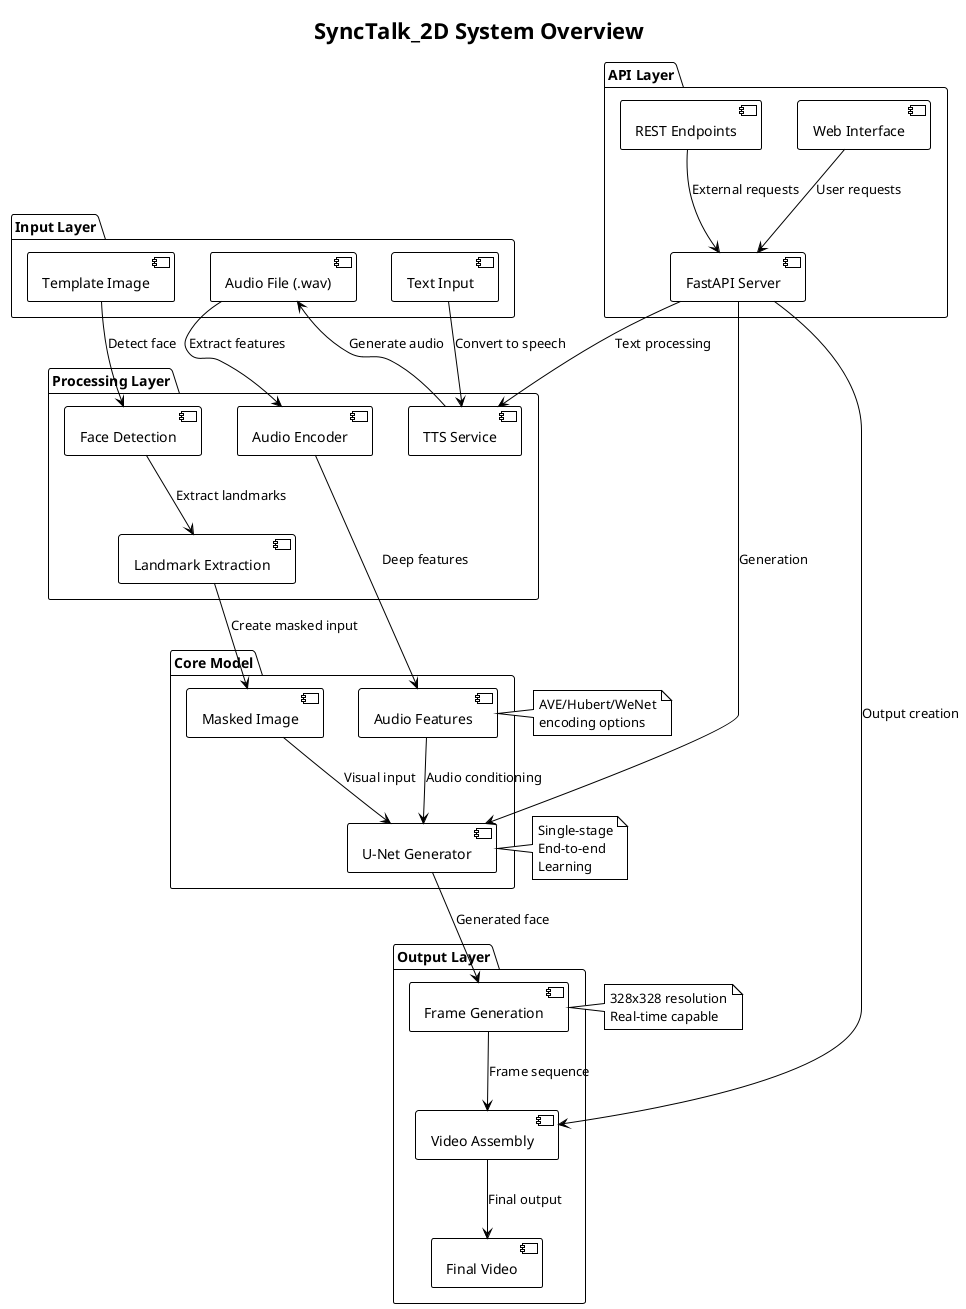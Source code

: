 @startuml system-overview
!theme plain
title SyncTalk_2D System Overview

!define RECTANGLE class

package "Input Layer" {
  [Audio File (.wav)] as Audio
  [Template Image] as Image
  [Text Input] as Text
}

package "Processing Layer" {
  [TTS Service] as TTS
  [Audio Encoder] as AudioEnc
  [Face Detection] as FaceDetect
  [Landmark Extraction] as Landmarks
}

package "Core Model" {
  [U-Net Generator] as UNet
  [Audio Features] as AudioFeat
  [Masked Image] as MaskedImg
}

package "Output Layer" {
  [Frame Generation] as FrameGen
  [Video Assembly] as VideoAsm
  [Final Video] as Video
}

package "API Layer" {
  [FastAPI Server] as API
  [Web Interface] as Web
  [REST Endpoints] as REST
}

' Input flow
Text --> TTS : "Convert to speech"
TTS --> Audio : "Generate audio"
Audio --> AudioEnc : "Extract features"
AudioEnc --> AudioFeat : "Deep features"

Image --> FaceDetect : "Detect face"
FaceDetect --> Landmarks : "Extract landmarks"
Landmarks --> MaskedImg : "Create masked input"

' Core processing
AudioFeat --> UNet : "Audio conditioning"
MaskedImg --> UNet : "Visual input"
UNet --> FrameGen : "Generated face"

' Output assembly
FrameGen --> VideoAsm : "Frame sequence"
VideoAsm --> Video : "Final output"

' API integration
API --> TTS : "Text processing"
API --> UNet : "Generation"
API --> VideoAsm : "Output creation"
Web --> API : "User requests"
REST --> API : "External requests"

note right of UNet : Single-stage\nEnd-to-end\nLearning
note right of AudioFeat : AVE/Hubert/WeNet\nencoding options
note right of FrameGen : 328x328 resolution\nReal-time capable

@enduml

